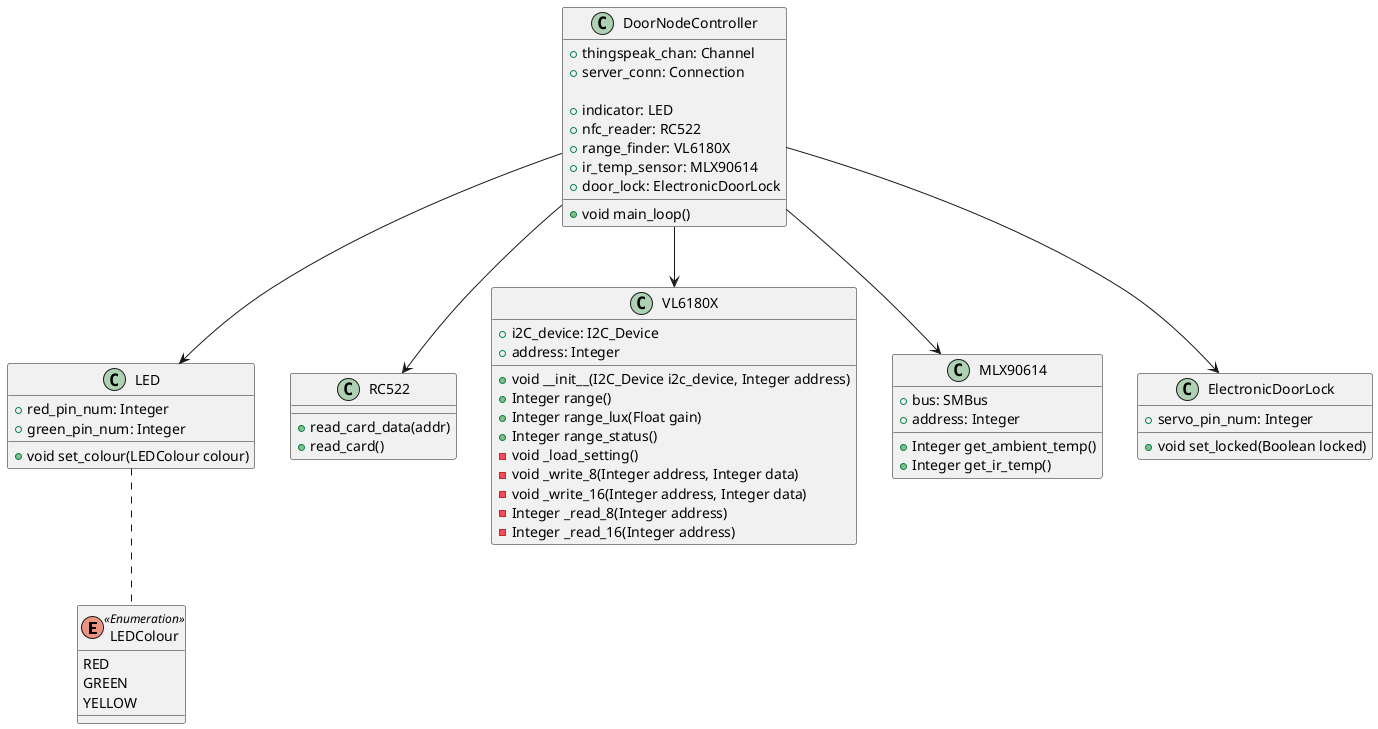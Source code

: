 @startuml

enum LEDColour <<Enumeration>> {
    RED
    GREEN
    YELLOW
}

class LED {
    +red_pin_num: Integer
    +green_pin_num: Integer

    +void set_colour(LEDColour colour)
}

class RC522 {
    +read_card_data(addr)
    +read_card()
}

class VL6180X {
    +i2C_device: I2C_Device
    +address: Integer

    +void __init__(I2C_Device i2c_device, Integer address)
    +Integer range()
    +Integer range_lux(Float gain)
    +Integer range_status()
    -void _load_setting()
    -void _write_8(Integer address, Integer data)
    -void _write_16(Integer address, Integer data)
    -Integer _read_8(Integer address)
    -Integer _read_16(Integer address)
}

class MLX90614 {
    +bus: SMBus
    +address: Integer

    +Integer get_ambient_temp()
    +Integer get_ir_temp()
}

class ElectronicDoorLock {
    +servo_pin_num: Integer

    +void set_locked(Boolean locked)
}

class DoorNodeController {
    +thingspeak_chan: Channel
    +server_conn: Connection

    +indicator: LED
    +nfc_reader: RC522
    +range_finder: VL6180X
    +ir_temp_sensor: MLX90614
    +door_lock: ElectronicDoorLock

    +void main_loop()
}

DoorNodeController --> LED
DoorNodeController --> RC522
DoorNodeController --> VL6180X
DoorNodeController --> MLX90614
DoorNodeController --> ElectronicDoorLock

LED .. LEDColour


@enduml

